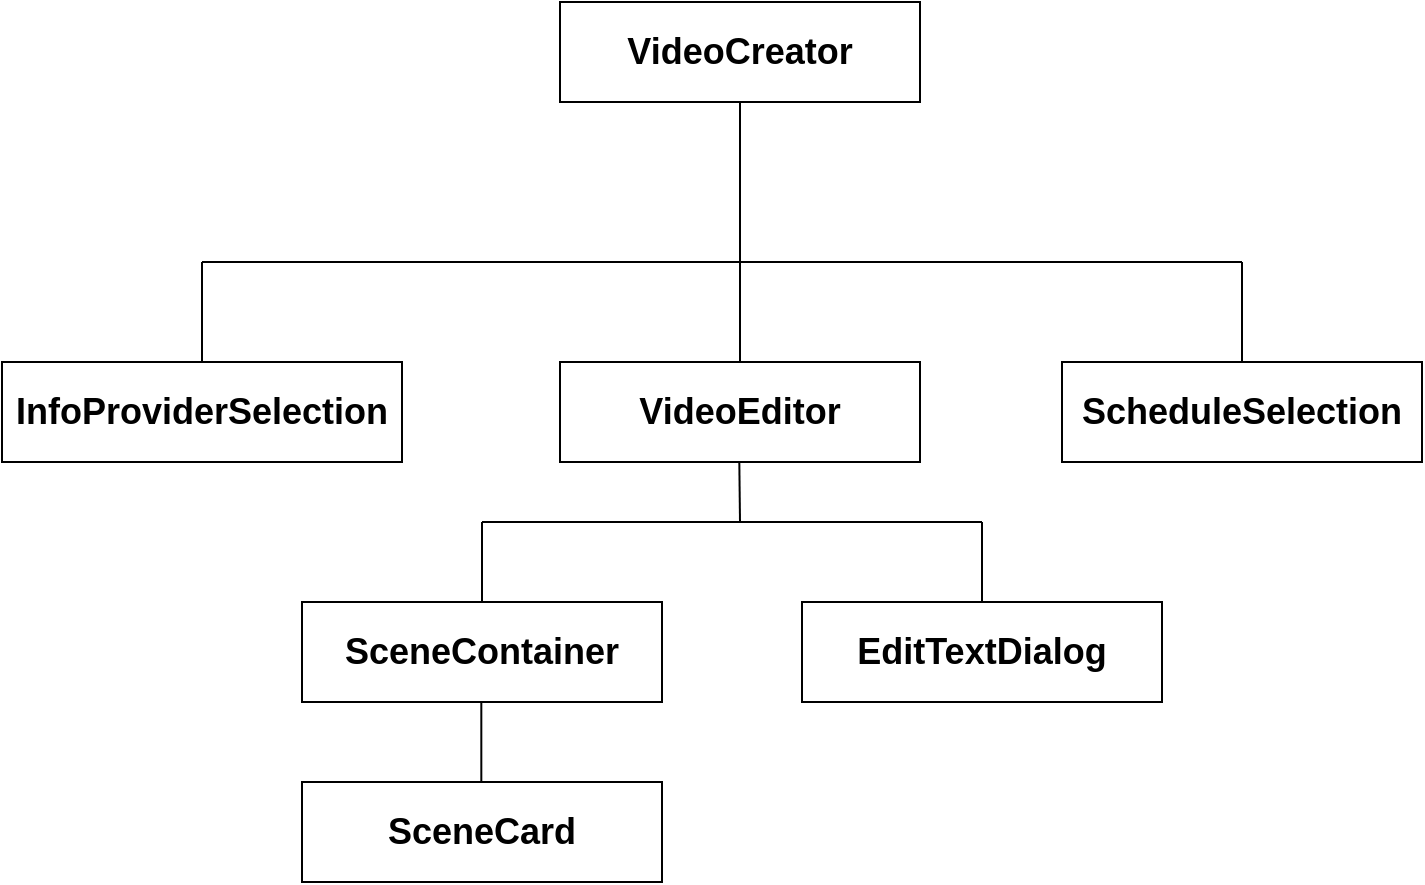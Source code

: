 <mxfile version="13.9.9" type="device"><diagram id="9vUn9xV6tpmPQciYyHca" name="Seite-1"><mxGraphModel dx="751" dy="856" grid="1" gridSize="10" guides="1" tooltips="1" connect="1" arrows="1" fold="1" page="1" pageScale="1" pageWidth="827" pageHeight="1169" math="0" shadow="0"><root><mxCell id="0"/><mxCell id="1" parent="0"/><mxCell id="1i348Qmpyd1fIIBrpv_9-1" value="&lt;font style=&quot;font-size: 18px&quot;&gt;&lt;b&gt;VideoCreator&lt;/b&gt;&lt;/font&gt;" style="rounded=0;whiteSpace=wrap;html=1;" parent="1" vertex="1"><mxGeometry x="299" y="20" width="180" height="50" as="geometry"/></mxCell><mxCell id="1i348Qmpyd1fIIBrpv_9-7" value="&lt;font style=&quot;font-size: 18px&quot;&gt;&lt;b&gt;VideoEditor&lt;/b&gt;&lt;/font&gt;" style="rounded=0;whiteSpace=wrap;html=1;" parent="1" vertex="1"><mxGeometry x="299" y="200" width="180" height="50" as="geometry"/></mxCell><mxCell id="1i348Qmpyd1fIIBrpv_9-9" value="&lt;font style=&quot;font-size: 18px&quot;&gt;&lt;b&gt;ScheduleSelection&lt;br&gt;&lt;/b&gt;&lt;/font&gt;" style="rounded=0;whiteSpace=wrap;html=1;" parent="1" vertex="1"><mxGeometry x="550" y="200" width="180" height="50" as="geometry"/></mxCell><mxCell id="1i348Qmpyd1fIIBrpv_9-10" value="&lt;font style=&quot;font-size: 18px&quot;&gt;&lt;b&gt;SceneContainer&lt;/b&gt;&lt;/font&gt;" style="rounded=0;whiteSpace=wrap;html=1;" parent="1" vertex="1"><mxGeometry x="170" y="320" width="180" height="50" as="geometry"/></mxCell><mxCell id="1i348Qmpyd1fIIBrpv_9-11" value="&lt;font style=&quot;font-size: 18px&quot;&gt;&lt;b&gt;InfoProviderSelection&lt;/b&gt;&lt;/font&gt;" style="rounded=0;whiteSpace=wrap;html=1;" parent="1" vertex="1"><mxGeometry x="20" y="200" width="200" height="50" as="geometry"/></mxCell><mxCell id="1i348Qmpyd1fIIBrpv_9-12" value="&lt;font style=&quot;font-size: 18px&quot;&gt;&lt;b&gt;SceneCard&lt;br&gt;&lt;/b&gt;&lt;/font&gt;" style="rounded=0;whiteSpace=wrap;html=1;" parent="1" vertex="1"><mxGeometry x="170" y="410" width="180" height="50" as="geometry"/></mxCell><mxCell id="1i348Qmpyd1fIIBrpv_9-14" value="" style="endArrow=none;html=1;" parent="1" edge="1"><mxGeometry width="50" height="50" relative="1" as="geometry"><mxPoint x="120" y="150" as="sourcePoint"/><mxPoint x="640" y="150" as="targetPoint"/></mxGeometry></mxCell><mxCell id="1i348Qmpyd1fIIBrpv_9-15" value="" style="endArrow=none;html=1;entryX=0.5;entryY=1;entryDx=0;entryDy=0;" parent="1" target="1i348Qmpyd1fIIBrpv_9-1" edge="1"><mxGeometry width="50" height="50" relative="1" as="geometry"><mxPoint x="389" y="150" as="sourcePoint"/><mxPoint x="430" y="180" as="targetPoint"/></mxGeometry></mxCell><mxCell id="1i348Qmpyd1fIIBrpv_9-17" value="" style="endArrow=none;html=1;exitX=0.5;exitY=0;exitDx=0;exitDy=0;" parent="1" source="1i348Qmpyd1fIIBrpv_9-11" edge="1"><mxGeometry width="50" height="50" relative="1" as="geometry"><mxPoint x="380" y="230" as="sourcePoint"/><mxPoint x="120" y="150" as="targetPoint"/></mxGeometry></mxCell><mxCell id="1i348Qmpyd1fIIBrpv_9-18" value="" style="endArrow=none;html=1;exitX=0.5;exitY=0;exitDx=0;exitDy=0;" parent="1" source="1i348Qmpyd1fIIBrpv_9-7" edge="1"><mxGeometry width="50" height="50" relative="1" as="geometry"><mxPoint x="380" y="230" as="sourcePoint"/><mxPoint x="389" y="150" as="targetPoint"/></mxGeometry></mxCell><mxCell id="1i348Qmpyd1fIIBrpv_9-19" value="" style="endArrow=none;html=1;" parent="1" source="1i348Qmpyd1fIIBrpv_9-9" edge="1"><mxGeometry width="50" height="50" relative="1" as="geometry"><mxPoint x="380" y="230" as="sourcePoint"/><mxPoint x="640" y="150" as="targetPoint"/></mxGeometry></mxCell><mxCell id="1i348Qmpyd1fIIBrpv_9-22" value="" style="endArrow=none;html=1;" parent="1" edge="1"><mxGeometry width="50" height="50" relative="1" as="geometry"><mxPoint x="260" y="280" as="sourcePoint"/><mxPoint x="510" y="280" as="targetPoint"/></mxGeometry></mxCell><mxCell id="Lspl2DLcPxI--MY0HMg9-1" value="" style="endArrow=none;html=1;" edge="1" parent="1"><mxGeometry width="50" height="50" relative="1" as="geometry"><mxPoint x="260" y="320" as="sourcePoint"/><mxPoint x="260" y="280" as="targetPoint"/></mxGeometry></mxCell><mxCell id="Lspl2DLcPxI--MY0HMg9-2" value="&lt;font style=&quot;font-size: 18px&quot;&gt;&lt;b&gt;EditTextDialog&lt;br&gt;&lt;/b&gt;&lt;/font&gt;" style="rounded=0;whiteSpace=wrap;html=1;" vertex="1" parent="1"><mxGeometry x="420" y="320" width="180" height="50" as="geometry"/></mxCell><mxCell id="Lspl2DLcPxI--MY0HMg9-3" value="" style="endArrow=none;html=1;" edge="1" parent="1"><mxGeometry width="50" height="50" relative="1" as="geometry"><mxPoint x="510" y="320" as="sourcePoint"/><mxPoint x="510" y="280" as="targetPoint"/></mxGeometry></mxCell><mxCell id="Lspl2DLcPxI--MY0HMg9-4" value="" style="endArrow=none;html=1;" edge="1" parent="1"><mxGeometry width="50" height="50" relative="1" as="geometry"><mxPoint x="389" y="280" as="sourcePoint"/><mxPoint x="388.66" y="250" as="targetPoint"/></mxGeometry></mxCell><mxCell id="Lspl2DLcPxI--MY0HMg9-6" value="" style="endArrow=none;html=1;" edge="1" parent="1"><mxGeometry width="50" height="50" relative="1" as="geometry"><mxPoint x="259.66" y="410" as="sourcePoint"/><mxPoint x="259.66" y="370" as="targetPoint"/></mxGeometry></mxCell></root></mxGraphModel></diagram></mxfile>